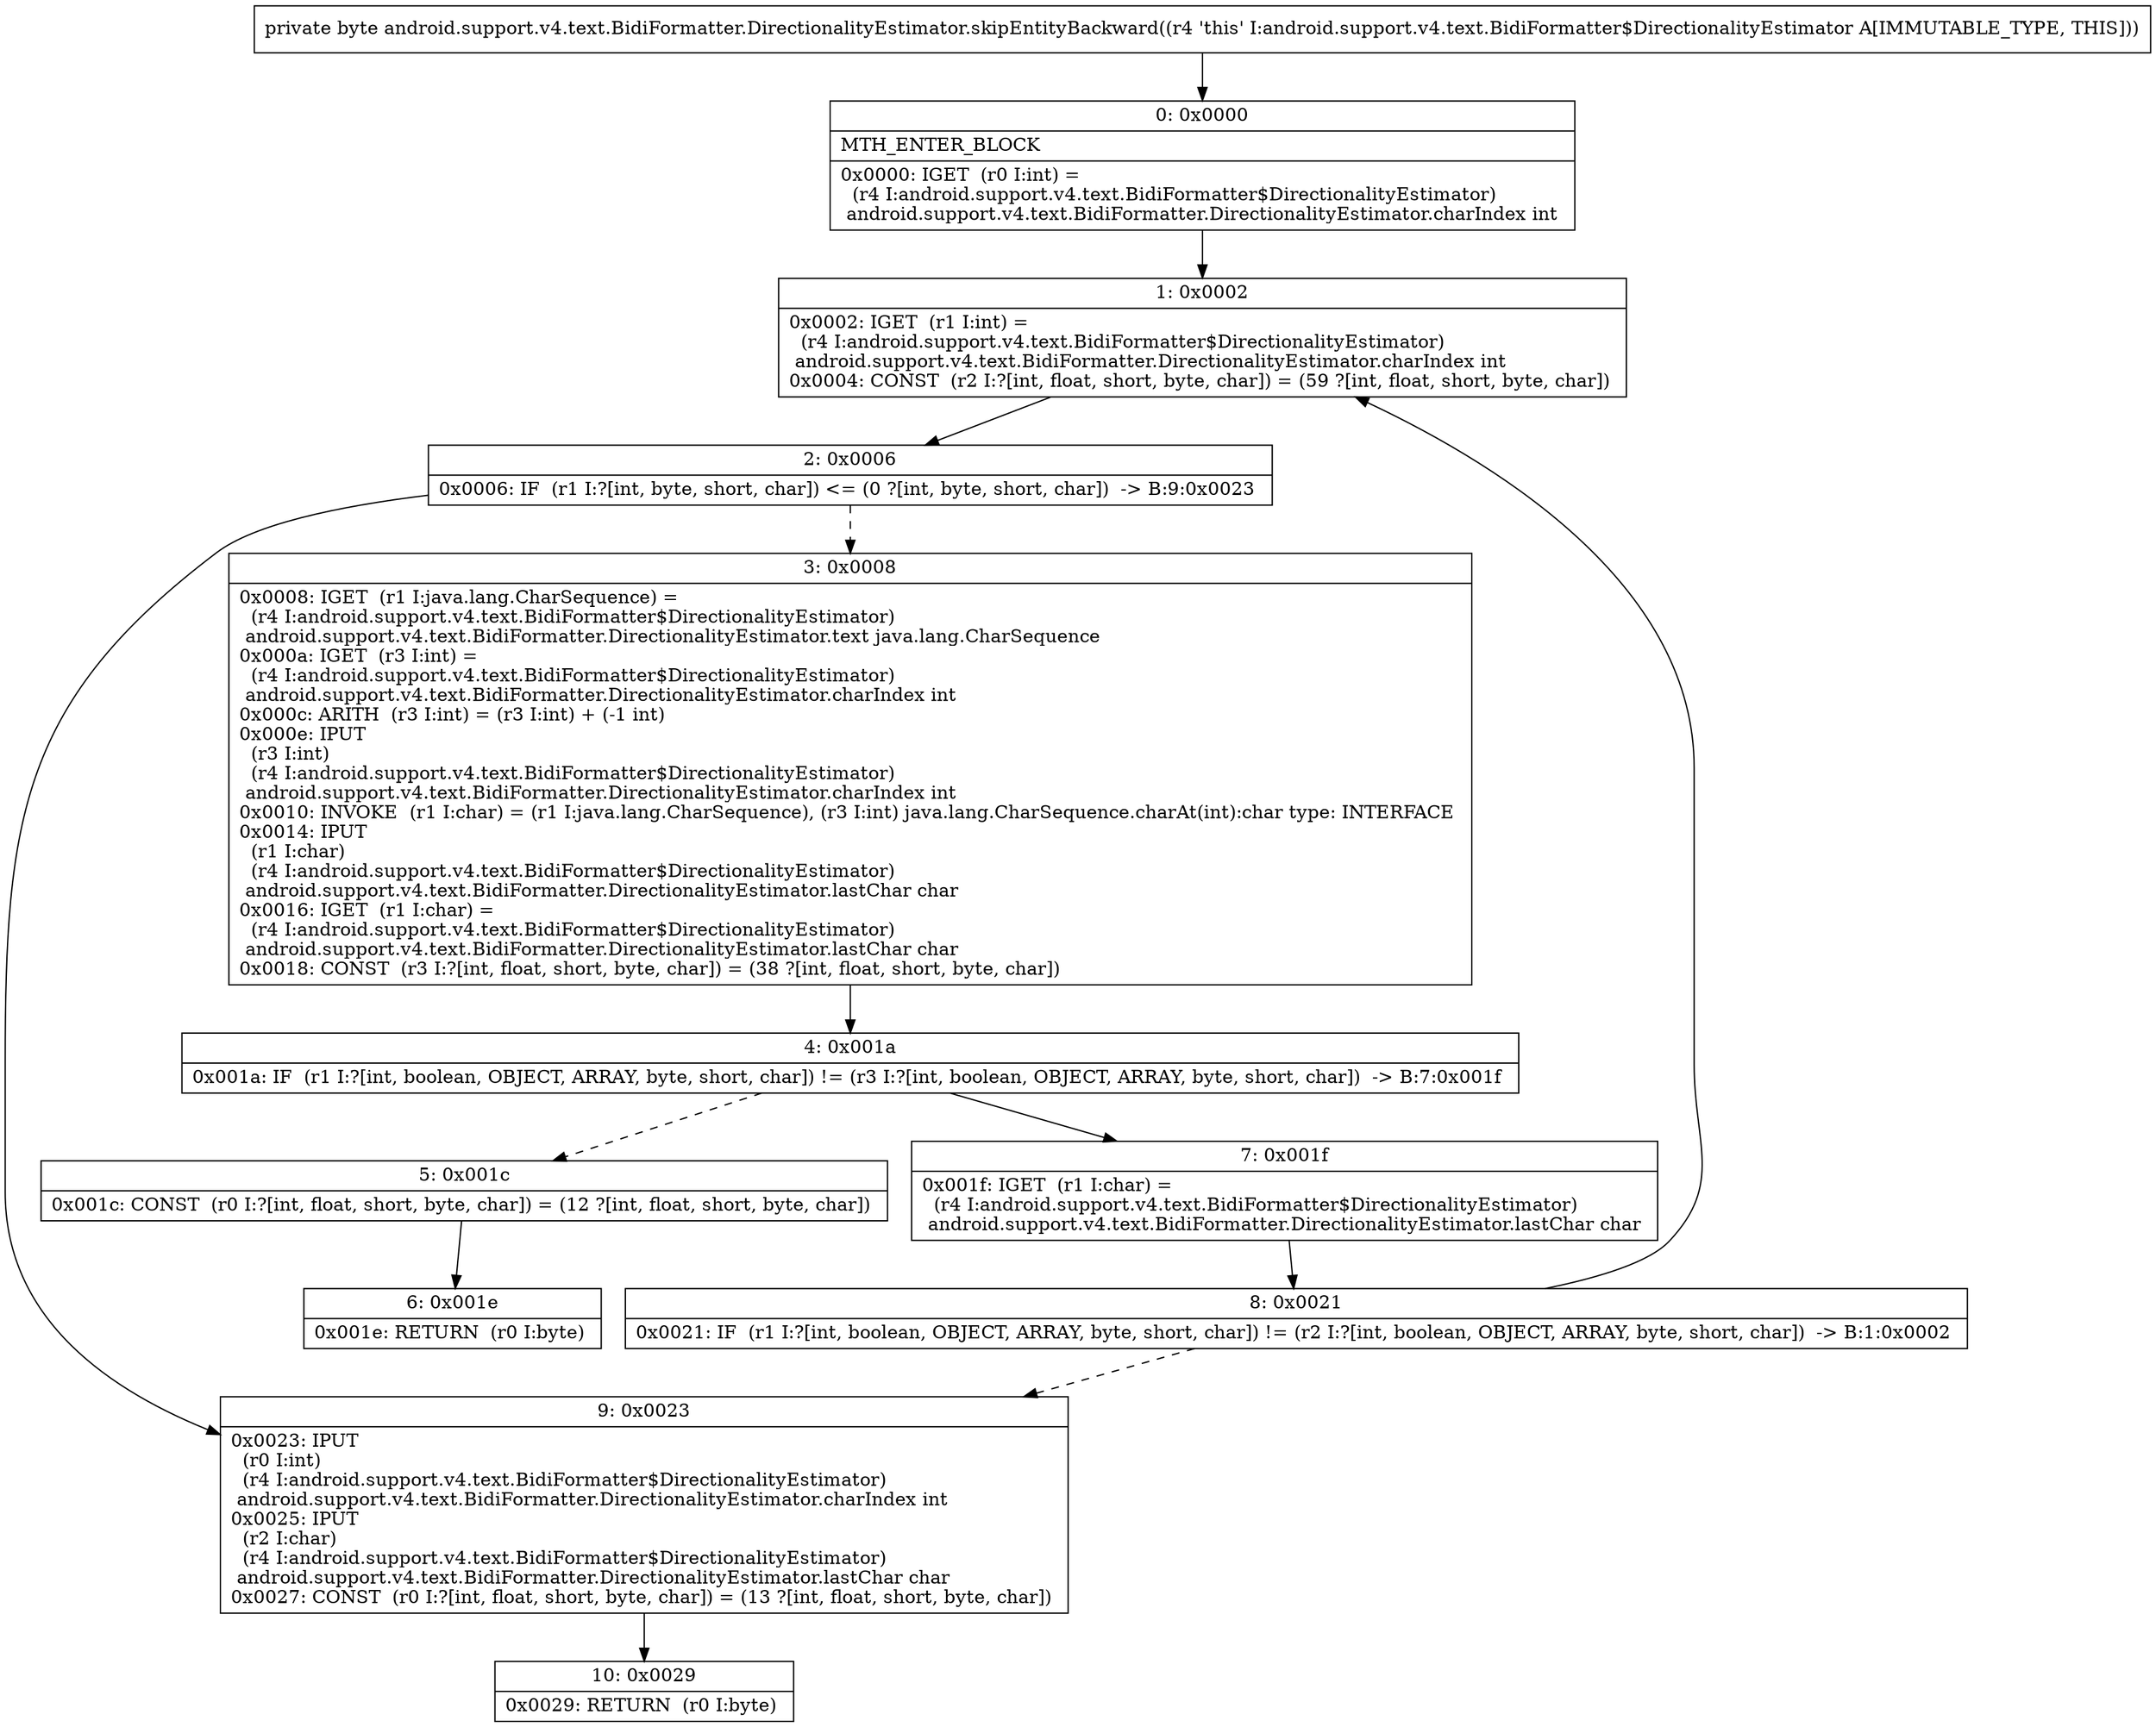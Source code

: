 digraph "CFG forandroid.support.v4.text.BidiFormatter.DirectionalityEstimator.skipEntityBackward()B" {
Node_0 [shape=record,label="{0\:\ 0x0000|MTH_ENTER_BLOCK\l|0x0000: IGET  (r0 I:int) = \l  (r4 I:android.support.v4.text.BidiFormatter$DirectionalityEstimator)\l android.support.v4.text.BidiFormatter.DirectionalityEstimator.charIndex int \l}"];
Node_1 [shape=record,label="{1\:\ 0x0002|0x0002: IGET  (r1 I:int) = \l  (r4 I:android.support.v4.text.BidiFormatter$DirectionalityEstimator)\l android.support.v4.text.BidiFormatter.DirectionalityEstimator.charIndex int \l0x0004: CONST  (r2 I:?[int, float, short, byte, char]) = (59 ?[int, float, short, byte, char]) \l}"];
Node_2 [shape=record,label="{2\:\ 0x0006|0x0006: IF  (r1 I:?[int, byte, short, char]) \<= (0 ?[int, byte, short, char])  \-\> B:9:0x0023 \l}"];
Node_3 [shape=record,label="{3\:\ 0x0008|0x0008: IGET  (r1 I:java.lang.CharSequence) = \l  (r4 I:android.support.v4.text.BidiFormatter$DirectionalityEstimator)\l android.support.v4.text.BidiFormatter.DirectionalityEstimator.text java.lang.CharSequence \l0x000a: IGET  (r3 I:int) = \l  (r4 I:android.support.v4.text.BidiFormatter$DirectionalityEstimator)\l android.support.v4.text.BidiFormatter.DirectionalityEstimator.charIndex int \l0x000c: ARITH  (r3 I:int) = (r3 I:int) + (\-1 int) \l0x000e: IPUT  \l  (r3 I:int)\l  (r4 I:android.support.v4.text.BidiFormatter$DirectionalityEstimator)\l android.support.v4.text.BidiFormatter.DirectionalityEstimator.charIndex int \l0x0010: INVOKE  (r1 I:char) = (r1 I:java.lang.CharSequence), (r3 I:int) java.lang.CharSequence.charAt(int):char type: INTERFACE \l0x0014: IPUT  \l  (r1 I:char)\l  (r4 I:android.support.v4.text.BidiFormatter$DirectionalityEstimator)\l android.support.v4.text.BidiFormatter.DirectionalityEstimator.lastChar char \l0x0016: IGET  (r1 I:char) = \l  (r4 I:android.support.v4.text.BidiFormatter$DirectionalityEstimator)\l android.support.v4.text.BidiFormatter.DirectionalityEstimator.lastChar char \l0x0018: CONST  (r3 I:?[int, float, short, byte, char]) = (38 ?[int, float, short, byte, char]) \l}"];
Node_4 [shape=record,label="{4\:\ 0x001a|0x001a: IF  (r1 I:?[int, boolean, OBJECT, ARRAY, byte, short, char]) != (r3 I:?[int, boolean, OBJECT, ARRAY, byte, short, char])  \-\> B:7:0x001f \l}"];
Node_5 [shape=record,label="{5\:\ 0x001c|0x001c: CONST  (r0 I:?[int, float, short, byte, char]) = (12 ?[int, float, short, byte, char]) \l}"];
Node_6 [shape=record,label="{6\:\ 0x001e|0x001e: RETURN  (r0 I:byte) \l}"];
Node_7 [shape=record,label="{7\:\ 0x001f|0x001f: IGET  (r1 I:char) = \l  (r4 I:android.support.v4.text.BidiFormatter$DirectionalityEstimator)\l android.support.v4.text.BidiFormatter.DirectionalityEstimator.lastChar char \l}"];
Node_8 [shape=record,label="{8\:\ 0x0021|0x0021: IF  (r1 I:?[int, boolean, OBJECT, ARRAY, byte, short, char]) != (r2 I:?[int, boolean, OBJECT, ARRAY, byte, short, char])  \-\> B:1:0x0002 \l}"];
Node_9 [shape=record,label="{9\:\ 0x0023|0x0023: IPUT  \l  (r0 I:int)\l  (r4 I:android.support.v4.text.BidiFormatter$DirectionalityEstimator)\l android.support.v4.text.BidiFormatter.DirectionalityEstimator.charIndex int \l0x0025: IPUT  \l  (r2 I:char)\l  (r4 I:android.support.v4.text.BidiFormatter$DirectionalityEstimator)\l android.support.v4.text.BidiFormatter.DirectionalityEstimator.lastChar char \l0x0027: CONST  (r0 I:?[int, float, short, byte, char]) = (13 ?[int, float, short, byte, char]) \l}"];
Node_10 [shape=record,label="{10\:\ 0x0029|0x0029: RETURN  (r0 I:byte) \l}"];
MethodNode[shape=record,label="{private byte android.support.v4.text.BidiFormatter.DirectionalityEstimator.skipEntityBackward((r4 'this' I:android.support.v4.text.BidiFormatter$DirectionalityEstimator A[IMMUTABLE_TYPE, THIS])) }"];
MethodNode -> Node_0;
Node_0 -> Node_1;
Node_1 -> Node_2;
Node_2 -> Node_3[style=dashed];
Node_2 -> Node_9;
Node_3 -> Node_4;
Node_4 -> Node_5[style=dashed];
Node_4 -> Node_7;
Node_5 -> Node_6;
Node_7 -> Node_8;
Node_8 -> Node_1;
Node_8 -> Node_9[style=dashed];
Node_9 -> Node_10;
}

